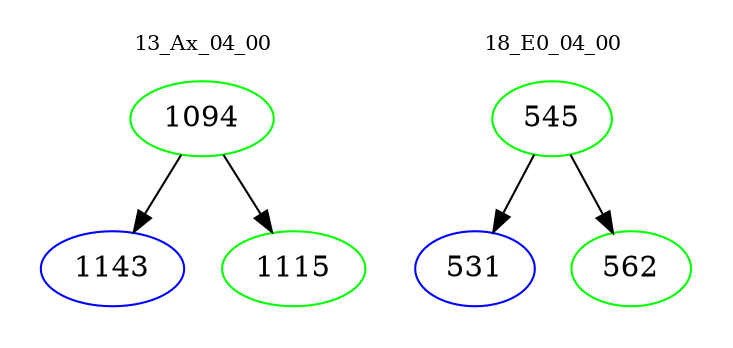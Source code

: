digraph{
subgraph cluster_0 {
color = white
label = "13_Ax_04_00";
fontsize=10;
T0_1094 [label="1094", color="green"]
T0_1094 -> T0_1143 [color="black"]
T0_1143 [label="1143", color="blue"]
T0_1094 -> T0_1115 [color="black"]
T0_1115 [label="1115", color="green"]
}
subgraph cluster_1 {
color = white
label = "18_E0_04_00";
fontsize=10;
T1_545 [label="545", color="green"]
T1_545 -> T1_531 [color="black"]
T1_531 [label="531", color="blue"]
T1_545 -> T1_562 [color="black"]
T1_562 [label="562", color="green"]
}
}
